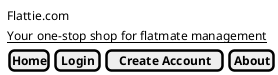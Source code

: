 @startsalt SignedInFlatmate
{
    {Flattie.com}
    {<u>Your one-stop shop for flatmate management}
    {
        [<b>Home] | [<b>Login] | [<b>Create Account] | [<b>About]
    }
}
@endsalt